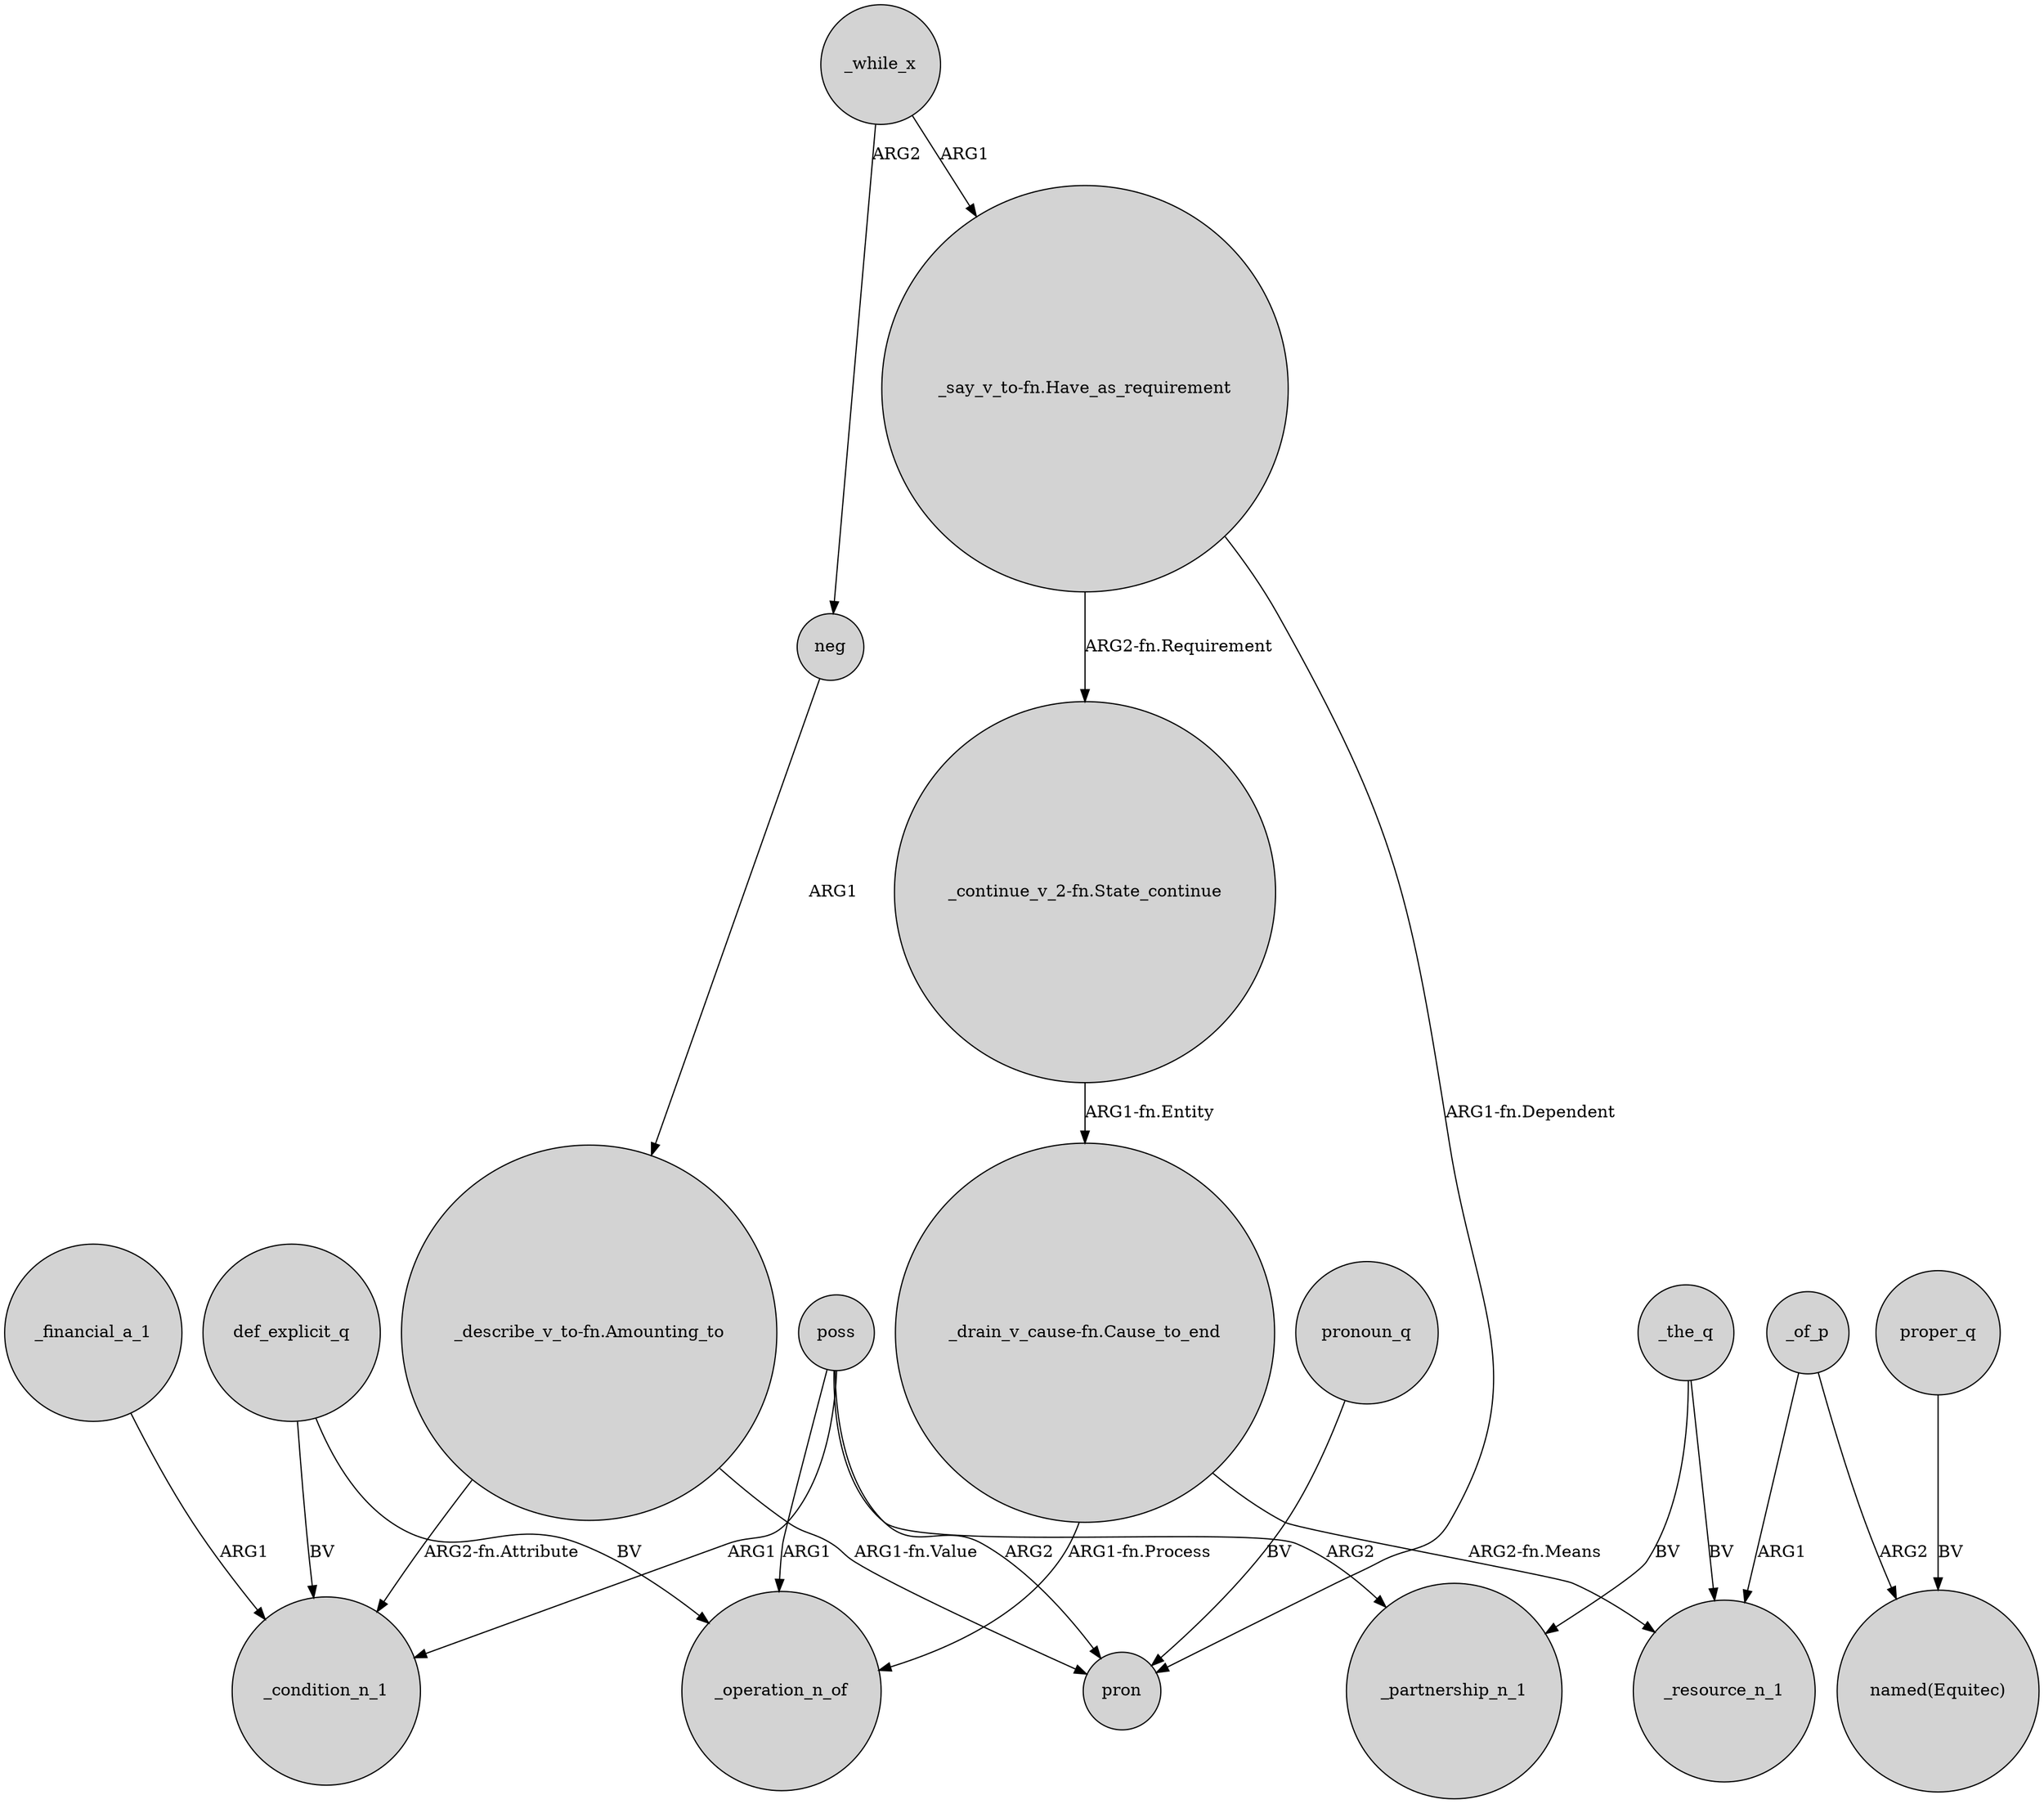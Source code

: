 digraph {
	node [shape=circle style=filled]
	poss -> _condition_n_1 [label=ARG1]
	_financial_a_1 -> _condition_n_1 [label=ARG1]
	proper_q -> "named(Equitec)" [label=BV]
	"_describe_v_to-fn.Amounting_to" -> _condition_n_1 [label="ARG2-fn.Attribute"]
	"_drain_v_cause-fn.Cause_to_end" -> _resource_n_1 [label="ARG2-fn.Means"]
	_while_x -> "_say_v_to-fn.Have_as_requirement" [label=ARG1]
	poss -> _operation_n_of [label=ARG1]
	"_drain_v_cause-fn.Cause_to_end" -> _operation_n_of [label="ARG1-fn.Process"]
	"_say_v_to-fn.Have_as_requirement" -> "_continue_v_2-fn.State_continue" [label="ARG2-fn.Requirement"]
	_of_p -> "named(Equitec)" [label=ARG2]
	"_describe_v_to-fn.Amounting_to" -> pron [label="ARG1-fn.Value"]
	pronoun_q -> pron [label=BV]
	poss -> pron [label=ARG2]
	"_continue_v_2-fn.State_continue" -> "_drain_v_cause-fn.Cause_to_end" [label="ARG1-fn.Entity"]
	"_say_v_to-fn.Have_as_requirement" -> pron [label="ARG1-fn.Dependent"]
	poss -> _partnership_n_1 [label=ARG2]
	def_explicit_q -> _operation_n_of [label=BV]
	def_explicit_q -> _condition_n_1 [label=BV]
	_while_x -> neg [label=ARG2]
	_the_q -> _partnership_n_1 [label=BV]
	_of_p -> _resource_n_1 [label=ARG1]
	neg -> "_describe_v_to-fn.Amounting_to" [label=ARG1]
	_the_q -> _resource_n_1 [label=BV]
}
